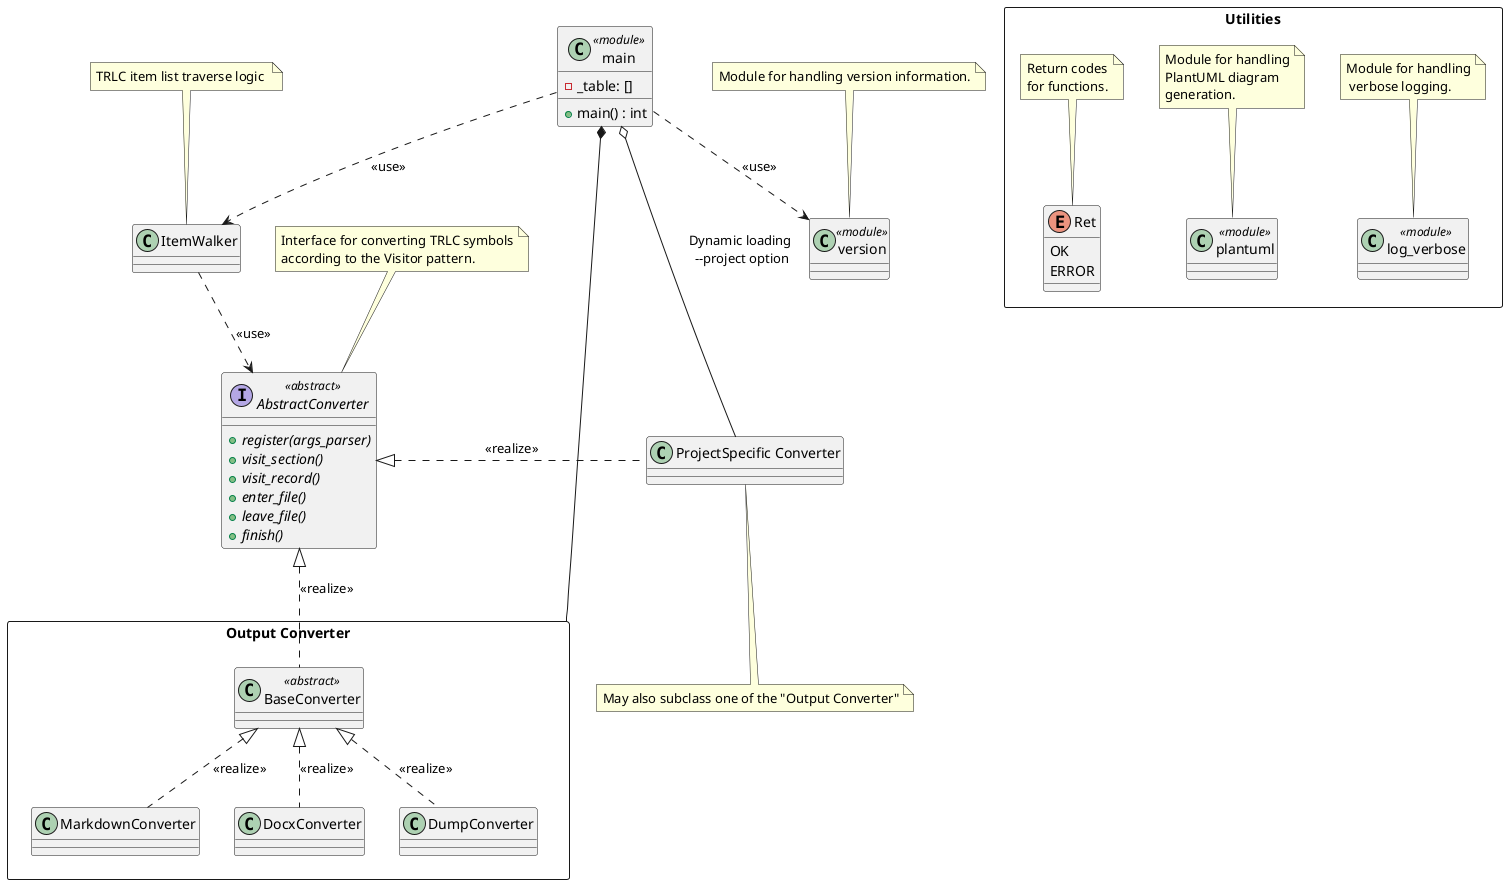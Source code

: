 @startuml class_diagram

interface AbstractConverter <<abstract>>{
    + {abstract} register(args_parser)
    + {abstract} visit_section()
    + {abstract} visit_record()
    + {abstract} enter_file()
    + {abstract} leave_file()
    + {abstract} finish()

}

note top of AbstractConverter
    Interface for converting TRLC symbols
    according to the Visitor pattern.
end note

rectangle "Output Converter" {
    class BaseConverter <<abstract>> {
    }

    class MarkdownConverter {
    }

    class DocxConverter {
    }
    class DumpConverter {
    }
}

AbstractConverter <|.. BaseConverter: <<realize>>
BaseConverter <|.. MarkdownConverter: <<realize>>
BaseConverter <|.. DocxConverter: <<realize>>
BaseConverter <|.. DumpConverter: <<realize>>

class version <<module>> {
}

note top of version
    Module for handling version information.
end note

rectangle Utilities {

    class log_verbose <<module>> {
    }

    note top of log_verbose
        Module for handling
         verbose logging.
    end note

    class plantuml <<module>> {
    }

    note top of plantuml
        Module for handling
        PlantUML diagram
        generation.
    end note

    enum Ret {
        OK
        ERROR
    }

    note top of Ret
        Return codes
        for functions.
    end note
}


class main <<module>> {
    - _table: []
    + main() : int
}

class ItemWalker
note top of ItemWalker
    TRLC item list traverse logic 
end note


main ..> ItemWalker: <<use>>
ItemWalker ..> AbstractConverter: <<use>>
main *--- "Output Converter"
main ..> version: <<use>>


class "ProjectSpecific Converter" {
}

note bottom of "ProjectSpecific Converter"
May also subclass one of the "Output Converter"
end note
AbstractConverter <|. "ProjectSpecific Converter": <<realize>>
main o-- "ProjectSpecific Converter" : Dynamic loading\n --project option

@enduml